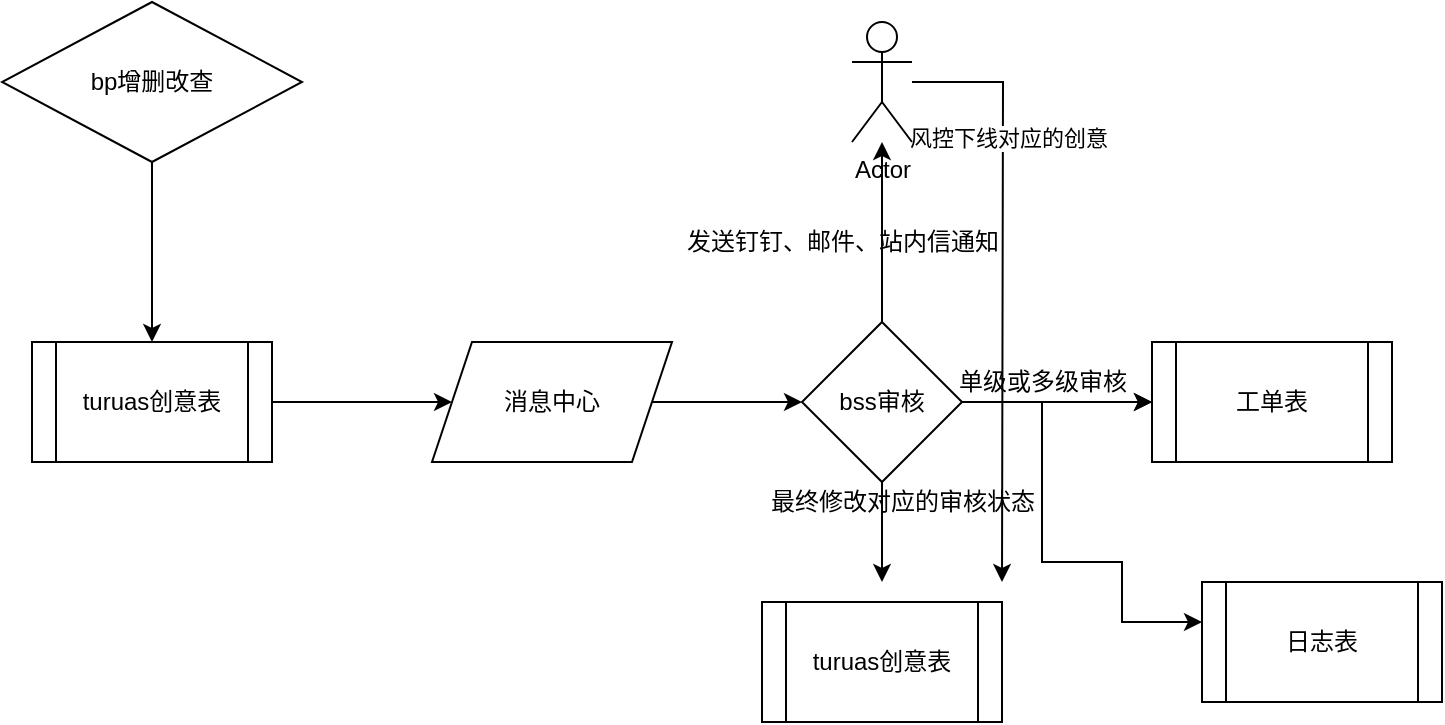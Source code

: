 <mxfile version="15.7.4" type="github">
  <diagram id="C5RBs43oDa-KdzZeNtuy" name="Page-1">
    <mxGraphModel dx="946" dy="614" grid="1" gridSize="10" guides="1" tooltips="1" connect="1" arrows="1" fold="1" page="1" pageScale="1" pageWidth="827" pageHeight="1169" math="0" shadow="0">
      <root>
        <mxCell id="WIyWlLk6GJQsqaUBKTNV-0" />
        <mxCell id="WIyWlLk6GJQsqaUBKTNV-1" parent="WIyWlLk6GJQsqaUBKTNV-0" />
        <mxCell id="-oRyBOIR6P-uo0M-V5JD-2" value="" style="edgeStyle=orthogonalEdgeStyle;rounded=0;orthogonalLoop=1;jettySize=auto;html=1;" edge="1" parent="WIyWlLk6GJQsqaUBKTNV-1" source="-oRyBOIR6P-uo0M-V5JD-0" target="-oRyBOIR6P-uo0M-V5JD-1">
          <mxGeometry relative="1" as="geometry" />
        </mxCell>
        <mxCell id="-oRyBOIR6P-uo0M-V5JD-0" value="bp增删改查" style="rhombus;whiteSpace=wrap;html=1;" vertex="1" parent="WIyWlLk6GJQsqaUBKTNV-1">
          <mxGeometry x="90" y="200" width="150" height="80" as="geometry" />
        </mxCell>
        <mxCell id="-oRyBOIR6P-uo0M-V5JD-6" value="" style="edgeStyle=orthogonalEdgeStyle;rounded=0;orthogonalLoop=1;jettySize=auto;html=1;" edge="1" parent="WIyWlLk6GJQsqaUBKTNV-1" source="-oRyBOIR6P-uo0M-V5JD-1" target="-oRyBOIR6P-uo0M-V5JD-5">
          <mxGeometry relative="1" as="geometry" />
        </mxCell>
        <mxCell id="-oRyBOIR6P-uo0M-V5JD-1" value="turuas创意表" style="shape=process;whiteSpace=wrap;html=1;backgroundOutline=1;" vertex="1" parent="WIyWlLk6GJQsqaUBKTNV-1">
          <mxGeometry x="105" y="370" width="120" height="60" as="geometry" />
        </mxCell>
        <mxCell id="-oRyBOIR6P-uo0M-V5JD-8" value="" style="edgeStyle=orthogonalEdgeStyle;rounded=0;orthogonalLoop=1;jettySize=auto;html=1;" edge="1" parent="WIyWlLk6GJQsqaUBKTNV-1" source="-oRyBOIR6P-uo0M-V5JD-5" target="-oRyBOIR6P-uo0M-V5JD-7">
          <mxGeometry relative="1" as="geometry" />
        </mxCell>
        <mxCell id="-oRyBOIR6P-uo0M-V5JD-5" value="消息中心" style="shape=parallelogram;perimeter=parallelogramPerimeter;whiteSpace=wrap;html=1;fixedSize=1;" vertex="1" parent="WIyWlLk6GJQsqaUBKTNV-1">
          <mxGeometry x="305" y="370" width="120" height="60" as="geometry" />
        </mxCell>
        <mxCell id="-oRyBOIR6P-uo0M-V5JD-10" value="" style="edgeStyle=orthogonalEdgeStyle;rounded=0;orthogonalLoop=1;jettySize=auto;html=1;" edge="1" parent="WIyWlLk6GJQsqaUBKTNV-1" source="-oRyBOIR6P-uo0M-V5JD-7" target="-oRyBOIR6P-uo0M-V5JD-9">
          <mxGeometry relative="1" as="geometry" />
        </mxCell>
        <mxCell id="-oRyBOIR6P-uo0M-V5JD-15" value="" style="edgeStyle=orthogonalEdgeStyle;rounded=0;orthogonalLoop=1;jettySize=auto;html=1;" edge="1" parent="WIyWlLk6GJQsqaUBKTNV-1" source="-oRyBOIR6P-uo0M-V5JD-7">
          <mxGeometry relative="1" as="geometry">
            <mxPoint x="530" y="270" as="targetPoint" />
          </mxGeometry>
        </mxCell>
        <mxCell id="-oRyBOIR6P-uo0M-V5JD-17" style="edgeStyle=orthogonalEdgeStyle;rounded=0;orthogonalLoop=1;jettySize=auto;html=1;" edge="1" parent="WIyWlLk6GJQsqaUBKTNV-1" source="-oRyBOIR6P-uo0M-V5JD-7">
          <mxGeometry relative="1" as="geometry">
            <mxPoint x="530" y="490" as="targetPoint" />
          </mxGeometry>
        </mxCell>
        <mxCell id="-oRyBOIR6P-uo0M-V5JD-24" value="" style="edgeStyle=orthogonalEdgeStyle;rounded=0;orthogonalLoop=1;jettySize=auto;html=1;" edge="1" parent="WIyWlLk6GJQsqaUBKTNV-1" source="-oRyBOIR6P-uo0M-V5JD-7" target="-oRyBOIR6P-uo0M-V5JD-9">
          <mxGeometry relative="1" as="geometry" />
        </mxCell>
        <mxCell id="-oRyBOIR6P-uo0M-V5JD-7" value="bss审核" style="rhombus;whiteSpace=wrap;html=1;" vertex="1" parent="WIyWlLk6GJQsqaUBKTNV-1">
          <mxGeometry x="490" y="360" width="80" height="80" as="geometry" />
        </mxCell>
        <mxCell id="-oRyBOIR6P-uo0M-V5JD-9" value="工单表" style="shape=process;whiteSpace=wrap;html=1;backgroundOutline=1;" vertex="1" parent="WIyWlLk6GJQsqaUBKTNV-1">
          <mxGeometry x="665" y="370" width="120" height="60" as="geometry" />
        </mxCell>
        <mxCell id="-oRyBOIR6P-uo0M-V5JD-26" value="" style="edgeStyle=orthogonalEdgeStyle;rounded=0;orthogonalLoop=1;jettySize=auto;html=1;" edge="1" parent="WIyWlLk6GJQsqaUBKTNV-1" source="-oRyBOIR6P-uo0M-V5JD-11">
          <mxGeometry relative="1" as="geometry">
            <mxPoint x="690" y="510" as="targetPoint" />
            <Array as="points">
              <mxPoint x="610" y="480" />
              <mxPoint x="650" y="480" />
            </Array>
          </mxGeometry>
        </mxCell>
        <mxCell id="-oRyBOIR6P-uo0M-V5JD-11" value="单级或多级审核" style="text;html=1;align=center;verticalAlign=middle;resizable=0;points=[];autosize=1;strokeColor=none;fillColor=none;" vertex="1" parent="WIyWlLk6GJQsqaUBKTNV-1">
          <mxGeometry x="560" y="380" width="100" height="20" as="geometry" />
        </mxCell>
        <mxCell id="-oRyBOIR6P-uo0M-V5JD-18" value="turuas创意表" style="shape=process;whiteSpace=wrap;html=1;backgroundOutline=1;" vertex="1" parent="WIyWlLk6GJQsqaUBKTNV-1">
          <mxGeometry x="470" y="500" width="120" height="60" as="geometry" />
        </mxCell>
        <mxCell id="-oRyBOIR6P-uo0M-V5JD-19" value="最终修改对应的审核状态" style="text;html=1;align=center;verticalAlign=middle;resizable=0;points=[];autosize=1;strokeColor=none;fillColor=none;" vertex="1" parent="WIyWlLk6GJQsqaUBKTNV-1">
          <mxGeometry x="465" y="440" width="150" height="20" as="geometry" />
        </mxCell>
        <mxCell id="-oRyBOIR6P-uo0M-V5JD-22" style="edgeStyle=orthogonalEdgeStyle;rounded=0;orthogonalLoop=1;jettySize=auto;html=1;" edge="1" parent="WIyWlLk6GJQsqaUBKTNV-1" source="-oRyBOIR6P-uo0M-V5JD-20">
          <mxGeometry relative="1" as="geometry">
            <mxPoint x="590" y="490" as="targetPoint" />
          </mxGeometry>
        </mxCell>
        <mxCell id="-oRyBOIR6P-uo0M-V5JD-23" value="风控下线对应的创意" style="edgeLabel;html=1;align=center;verticalAlign=middle;resizable=0;points=[];" vertex="1" connectable="0" parent="-oRyBOIR6P-uo0M-V5JD-22">
          <mxGeometry x="-0.505" y="2" relative="1" as="geometry">
            <mxPoint as="offset" />
          </mxGeometry>
        </mxCell>
        <mxCell id="-oRyBOIR6P-uo0M-V5JD-20" value="Actor" style="shape=umlActor;verticalLabelPosition=bottom;verticalAlign=top;html=1;outlineConnect=0;" vertex="1" parent="WIyWlLk6GJQsqaUBKTNV-1">
          <mxGeometry x="515" y="210" width="30" height="60" as="geometry" />
        </mxCell>
        <mxCell id="-oRyBOIR6P-uo0M-V5JD-21" value="发送钉钉、邮件、站内信通知" style="text;html=1;align=center;verticalAlign=middle;resizable=0;points=[];autosize=1;strokeColor=none;fillColor=none;" vertex="1" parent="WIyWlLk6GJQsqaUBKTNV-1">
          <mxGeometry x="425" y="310" width="170" height="20" as="geometry" />
        </mxCell>
        <mxCell id="-oRyBOIR6P-uo0M-V5JD-27" value="日志表" style="shape=process;whiteSpace=wrap;html=1;backgroundOutline=1;" vertex="1" parent="WIyWlLk6GJQsqaUBKTNV-1">
          <mxGeometry x="690" y="490" width="120" height="60" as="geometry" />
        </mxCell>
      </root>
    </mxGraphModel>
  </diagram>
</mxfile>
